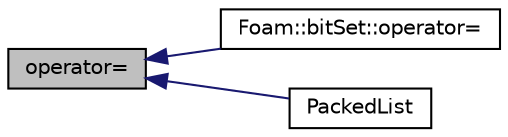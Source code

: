 digraph "operator="
{
  bgcolor="transparent";
  edge [fontname="Helvetica",fontsize="10",labelfontname="Helvetica",labelfontsize="10"];
  node [fontname="Helvetica",fontsize="10",shape=record];
  rankdir="LR";
  Node1 [label="operator=",height=0.2,width=0.4,color="black", fillcolor="grey75", style="filled" fontcolor="black"];
  Node1 -> Node2 [dir="back",color="midnightblue",fontsize="10",style="solid",fontname="Helvetica"];
  Node2 [label="Foam::bitSet::operator=",height=0.2,width=0.4,color="black",URL="$classFoam_1_1bitSet.html#aff27cd896607bee15d6b31acae8de610",tooltip="Copy assignment. "];
  Node1 -> Node3 [dir="back",color="midnightblue",fontsize="10",style="solid",fontname="Helvetica"];
  Node3 [label="PackedList",height=0.2,width=0.4,color="black",URL="$classFoam_1_1PackedList.html#ac4a39c86a5db28666253f83a7c1f34c9",tooltip="Construct from Istream. "];
}
